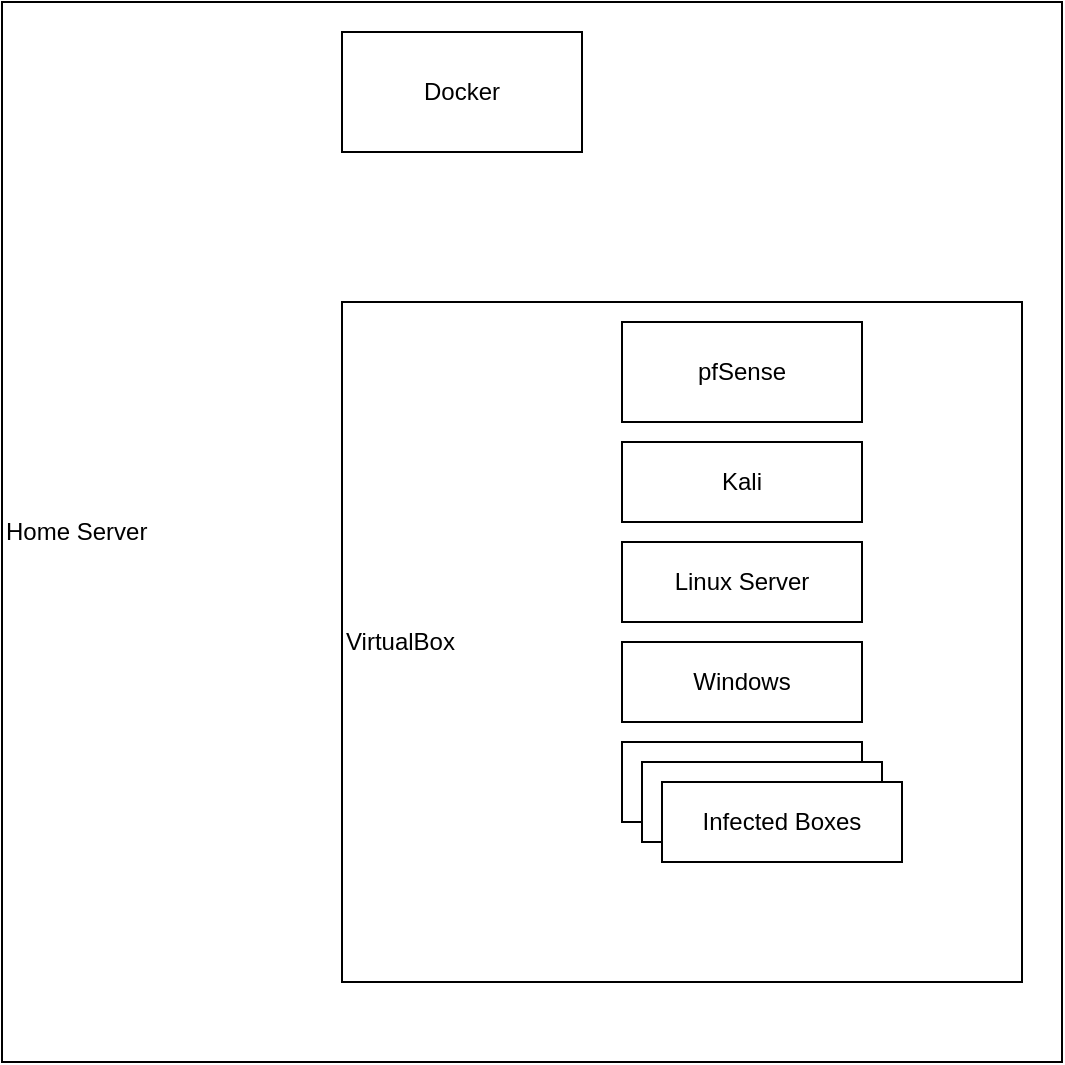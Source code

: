 <mxfile version="22.1.11" type="github">
  <diagram name="Page-1" id="EPHLA8TgaiOjpbL36nEZ">
    <mxGraphModel dx="1216" dy="2239" grid="1" gridSize="10" guides="1" tooltips="1" connect="1" arrows="1" fold="1" page="1" pageScale="1" pageWidth="850" pageHeight="1100" math="0" shadow="0">
      <root>
        <mxCell id="0" />
        <mxCell id="1" parent="0" />
        <mxCell id="arbGC8zKoDDduwU6-Xx--1" value="Home Server" style="whiteSpace=wrap;html=1;aspect=fixed;align=left;" vertex="1" parent="1">
          <mxGeometry x="1110" y="-110" width="530" height="530" as="geometry" />
        </mxCell>
        <mxCell id="arbGC8zKoDDduwU6-Xx--2" value="Docker" style="rounded=0;whiteSpace=wrap;html=1;" vertex="1" parent="1">
          <mxGeometry x="1280" y="-95" width="120" height="60" as="geometry" />
        </mxCell>
        <mxCell id="arbGC8zKoDDduwU6-Xx--3" value="VirtualBox" style="whiteSpace=wrap;html=1;aspect=fixed;align=left;" vertex="1" parent="1">
          <mxGeometry x="1280" y="40" width="340" height="340" as="geometry" />
        </mxCell>
        <mxCell id="arbGC8zKoDDduwU6-Xx--4" value="pfSense" style="rounded=0;whiteSpace=wrap;html=1;" vertex="1" parent="1">
          <mxGeometry x="1420" y="50" width="120" height="50" as="geometry" />
        </mxCell>
        <mxCell id="arbGC8zKoDDduwU6-Xx--5" value="Kali" style="rounded=0;whiteSpace=wrap;html=1;" vertex="1" parent="1">
          <mxGeometry x="1420" y="110" width="120" height="40" as="geometry" />
        </mxCell>
        <mxCell id="arbGC8zKoDDduwU6-Xx--6" value="Linux Server" style="rounded=0;whiteSpace=wrap;html=1;" vertex="1" parent="1">
          <mxGeometry x="1420" y="160" width="120" height="40" as="geometry" />
        </mxCell>
        <mxCell id="arbGC8zKoDDduwU6-Xx--7" value="Windows" style="rounded=0;whiteSpace=wrap;html=1;" vertex="1" parent="1">
          <mxGeometry x="1420" y="210" width="120" height="40" as="geometry" />
        </mxCell>
        <mxCell id="arbGC8zKoDDduwU6-Xx--8" value="Infected Boxes" style="rounded=0;whiteSpace=wrap;html=1;" vertex="1" parent="1">
          <mxGeometry x="1420" y="260" width="120" height="40" as="geometry" />
        </mxCell>
        <mxCell id="arbGC8zKoDDduwU6-Xx--9" value="Infected Boxes" style="rounded=0;whiteSpace=wrap;html=1;" vertex="1" parent="1">
          <mxGeometry x="1430" y="270" width="120" height="40" as="geometry" />
        </mxCell>
        <mxCell id="arbGC8zKoDDduwU6-Xx--10" value="Infected Boxes" style="rounded=0;whiteSpace=wrap;html=1;" vertex="1" parent="1">
          <mxGeometry x="1440" y="280" width="120" height="40" as="geometry" />
        </mxCell>
      </root>
    </mxGraphModel>
  </diagram>
</mxfile>

